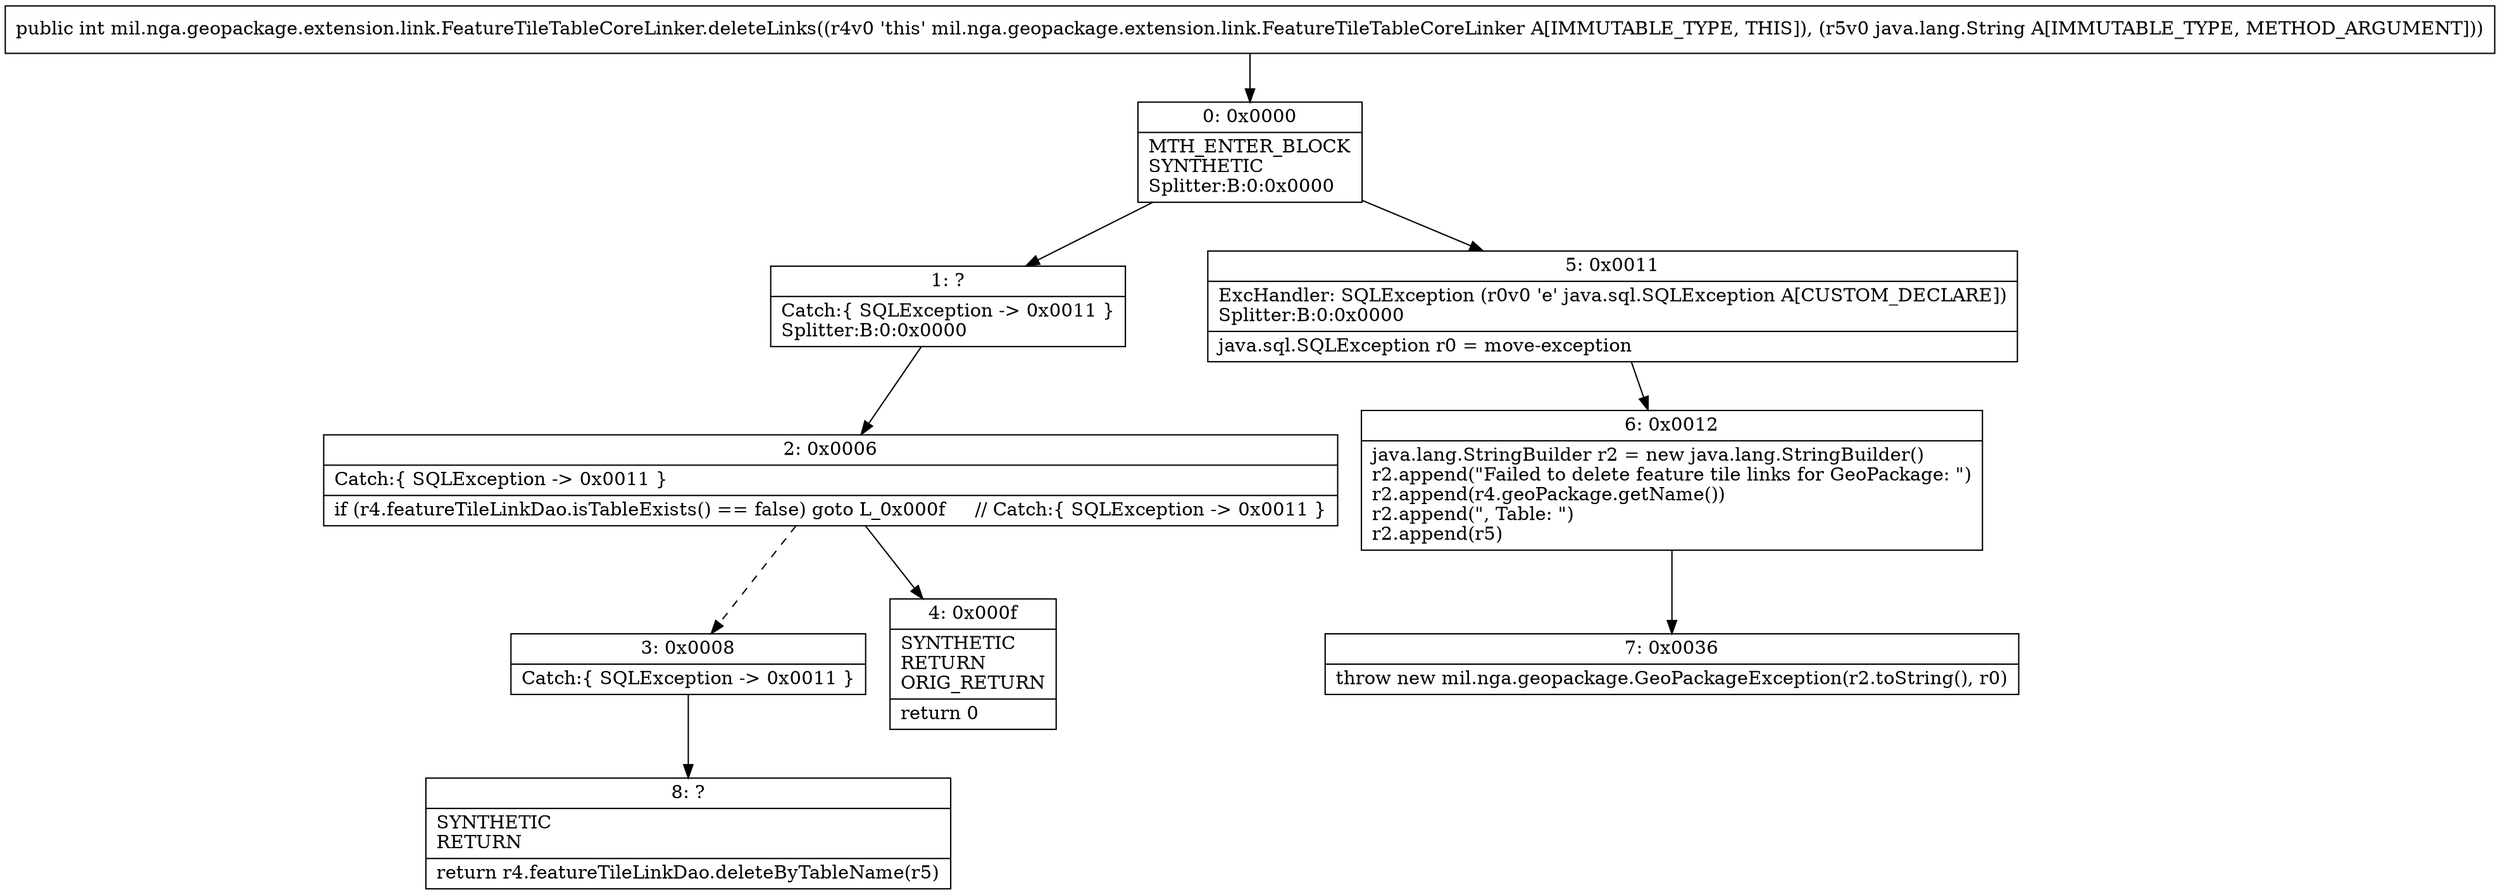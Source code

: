 digraph "CFG formil.nga.geopackage.extension.link.FeatureTileTableCoreLinker.deleteLinks(Ljava\/lang\/String;)I" {
Node_0 [shape=record,label="{0\:\ 0x0000|MTH_ENTER_BLOCK\lSYNTHETIC\lSplitter:B:0:0x0000\l}"];
Node_1 [shape=record,label="{1\:\ ?|Catch:\{ SQLException \-\> 0x0011 \}\lSplitter:B:0:0x0000\l}"];
Node_2 [shape=record,label="{2\:\ 0x0006|Catch:\{ SQLException \-\> 0x0011 \}\l|if (r4.featureTileLinkDao.isTableExists() == false) goto L_0x000f     \/\/ Catch:\{ SQLException \-\> 0x0011 \}\l}"];
Node_3 [shape=record,label="{3\:\ 0x0008|Catch:\{ SQLException \-\> 0x0011 \}\l}"];
Node_4 [shape=record,label="{4\:\ 0x000f|SYNTHETIC\lRETURN\lORIG_RETURN\l|return 0\l}"];
Node_5 [shape=record,label="{5\:\ 0x0011|ExcHandler: SQLException (r0v0 'e' java.sql.SQLException A[CUSTOM_DECLARE])\lSplitter:B:0:0x0000\l|java.sql.SQLException r0 = move\-exception\l}"];
Node_6 [shape=record,label="{6\:\ 0x0012|java.lang.StringBuilder r2 = new java.lang.StringBuilder()\lr2.append(\"Failed to delete feature tile links for GeoPackage: \")\lr2.append(r4.geoPackage.getName())\lr2.append(\", Table: \")\lr2.append(r5)\l}"];
Node_7 [shape=record,label="{7\:\ 0x0036|throw new mil.nga.geopackage.GeoPackageException(r2.toString(), r0)\l}"];
Node_8 [shape=record,label="{8\:\ ?|SYNTHETIC\lRETURN\l|return r4.featureTileLinkDao.deleteByTableName(r5)\l}"];
MethodNode[shape=record,label="{public int mil.nga.geopackage.extension.link.FeatureTileTableCoreLinker.deleteLinks((r4v0 'this' mil.nga.geopackage.extension.link.FeatureTileTableCoreLinker A[IMMUTABLE_TYPE, THIS]), (r5v0 java.lang.String A[IMMUTABLE_TYPE, METHOD_ARGUMENT])) }"];
MethodNode -> Node_0;
Node_0 -> Node_1;
Node_0 -> Node_5;
Node_1 -> Node_2;
Node_2 -> Node_3[style=dashed];
Node_2 -> Node_4;
Node_3 -> Node_8;
Node_5 -> Node_6;
Node_6 -> Node_7;
}

